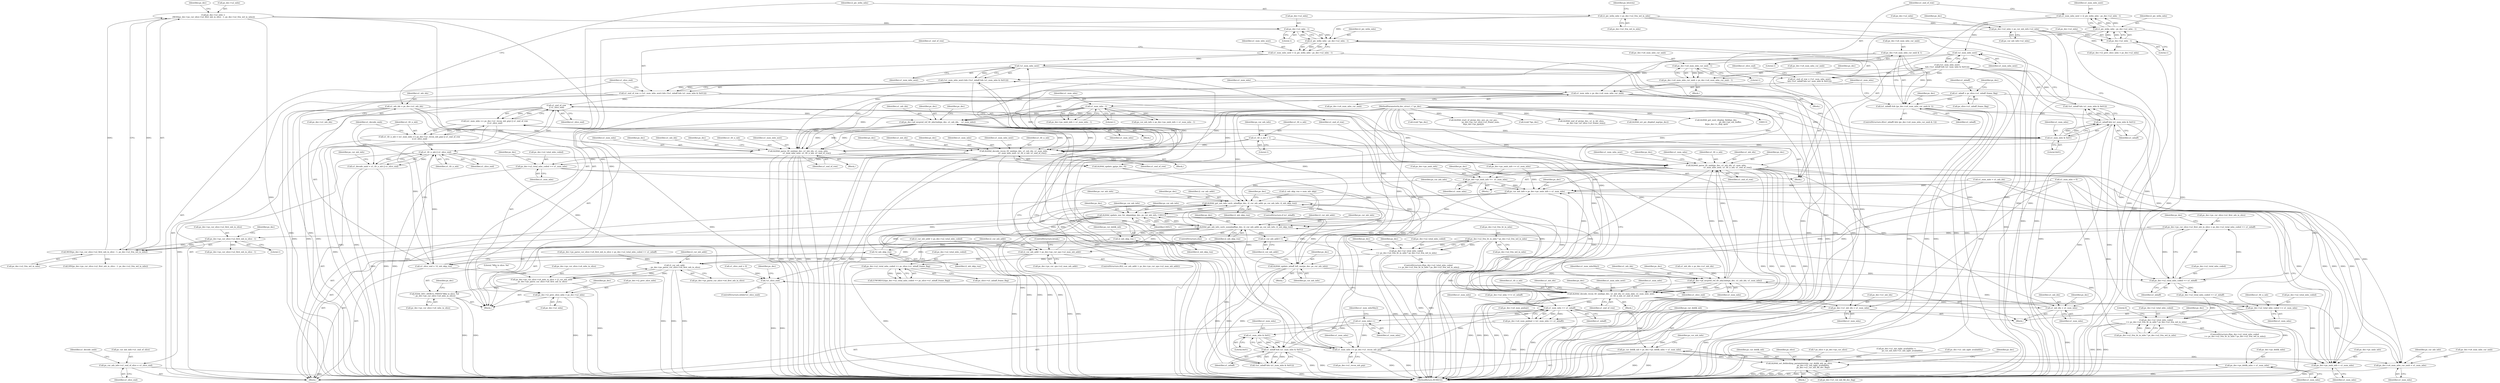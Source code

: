 digraph "0_Android_9a00f562a612d56e7b2b989d168647db900ba6cf@pointer" {
"1001269" [label="(Call,ps_dec->u2_mbx - 1)"];
"1001010" [label="(Call,ps_dec->u2_mbx =\n (MOD(ps_dec->ps_cur_slice->u2_first_mb_in_slice - 1, ps_dec->u2_frm_wd_in_mbs)))"];
"1001014" [label="(Call,MOD(ps_dec->ps_cur_slice->u2_first_mb_in_slice - 1, ps_dec->u2_frm_wd_in_mbs))"];
"1001015" [label="(Call,ps_dec->ps_cur_slice->u2_first_mb_in_slice - 1)"];
"1000893" [label="(Call,ps_dec->ps_cur_slice->u2_first_mb_in_slice = ps_dec->u2_total_mbs_coded >> u1_mbaff)"];
"1000899" [label="(Call,ps_dec->u2_total_mbs_coded >> u1_mbaff)"];
"1000795" [label="(Call,ps_dec->u2_total_mbs_coded >> ps_slice->u1_mbaff_frame_flag)"];
"1000767" [label="(Call,ps_dec->u2_total_mbs_coded\n >= ps_dec->u2_frm_ht_in_mbs * ps_dec->u2_frm_wd_in_mbs)"];
"1000751" [label="(Call,ps_dec->u2_total_mbs_coded += u1_num_mbs)"];
"1000744" [label="(Call,ih264d_decode_recon_tfr_nmb(ps_dec, u1_mb_idx, u1_num_mbs,\n                            u1_num_mbs_next, u1_tfr_n_mb, u1_end_of_row))"];
"1000683" [label="(Call,ps_dec->pf_mvpred_ref_tfr_nby2mb(ps_dec, u1_mb_idx,    u1_num_mbs))"];
"1000132" [label="(MethodParameterIn,dec_struct_t * ps_dec)"];
"1000143" [label="(Call,u1_mb_idx = ps_dec->u1_mb_idx)"];
"1000588" [label="(Call,u1_num_mbs = ps_dec->u4_num_mbs_cur_nmb)"];
"1000569" [label="(Call,ps_dec->u4_num_mbs_cur_nmb & 1)"];
"1000575" [label="(Call,ps_dec->u4_num_mbs_cur_nmb = ps_dec->u4_num_mbs_cur_nmb - 1)"];
"1000579" [label="(Call,ps_dec->u4_num_mbs_cur_nmb - 1)"];
"1000602" [label="(Call,u1_num_mbs - 1)"];
"1000711" [label="(Call,u1_num_mbs & 0x01)"];
"1000706" [label="(Call,!u1_num_mbs_next)"];
"1000694" [label="(Call,u1_num_mbs_next = i2_pic_wdin_mbs - ps_dec->u2_mbx - 1)"];
"1000696" [label="(Call,i2_pic_wdin_mbs - ps_dec->u2_mbx - 1)"];
"1000152" [label="(Call,i2_pic_wdin_mbs = ps_dec->u2_frm_wd_in_mbs)"];
"1000698" [label="(Call,ps_dec->u2_mbx - 1)"];
"1000637" [label="(Call,ps_dec->u2_mbx = ps_cur_mb_info->u2_mbx)"];
"1000717" [label="(Call,u1_tfr_n_mb = 1)"];
"1000703" [label="(Call,u1_end_of_row = (!u1_num_mbs_next)\n && (!(u1_mbaff && (u1_num_mbs & 0x01))))"];
"1000705" [label="(Call,(!u1_num_mbs_next)\n && (!(u1_mbaff && (u1_num_mbs & 0x01))))"];
"1000708" [label="(Call,!(u1_mbaff && (u1_num_mbs & 0x01)))"];
"1000709" [label="(Call,u1_mbaff && (u1_num_mbs & 0x01))"];
"1000567" [label="(Call,(u1_mbaff) && (ps_dec->u4_num_mbs_cur_nmb & 1))"];
"1000191" [label="(Call,u1_mbaff = ps_slice->u1_mbaff_frame_flag)"];
"1000730" [label="(Call,ih264d_parse_tfr_nmb(ps_dec, u1_mb_idx, u1_num_mbs,\n                            u1_num_mbs_next, u1_tfr_n_mb, u1_end_of_row))"];
"1000771" [label="(Call,ps_dec->u2_frm_ht_in_mbs * ps_dec->u2_frm_wd_in_mbs)"];
"1001267" [label="(Call,i2_pic_wdin_mbs - ps_dec->u2_mbx - 1)"];
"1001265" [label="(Call,u1_num_mbs_next = i2_pic_wdin_mbs - ps_dec->u2_mbx - 1)"];
"1001277" [label="(Call,!u1_num_mbs_next)"];
"1001276" [label="(Call,(!u1_num_mbs_next) && (!(u1_mbaff && (u1_num_mbs & 0x01))))"];
"1001274" [label="(Call,u1_end_of_row = (!u1_num_mbs_next) && (!(u1_mbaff && (u1_num_mbs & 0x01))))"];
"1001297" [label="(Call,u1_end_of_row\n || u1_slice_end)"];
"1001291" [label="(Call,(u1_num_mbs == ps_dec->u1_recon_mb_grp) || u1_end_of_row\n || u1_slice_end)"];
"1001289" [label="(Call,u1_tfr_n_mb = (u1_num_mbs == ps_dec->u1_recon_mb_grp) || u1_end_of_row\n || u1_slice_end)"];
"1001302" [label="(Call,u1_tfr_n_mb || u1_slice_end)"];
"1001094" [label="(Call,!u1_slice_end)"];
"1001300" [label="(Call,u1_decode_nmb = u1_tfr_n_mb || u1_slice_end)"];
"1001305" [label="(Call,ps_cur_mb_info->u1_end_of_slice = u1_slice_end)"];
"1001337" [label="(Call,ih264d_parse_tfr_nmb(ps_dec, u1_mb_idx, u1_num_mbs,\n                                     u1_num_mbs_next, u1_tfr_n_mb, u1_end_of_row))"];
"1001107" [label="(Call,ps_cur_mb_info = ps_dec->ps_nmb_info + u1_num_mbs)"];
"1001155" [label="(Call,ih264d_get_mb_info_cavlc_mbaff(ps_dec, i2_cur_mb_addr, ps_cur_mb_info, i2_mb_skip_run))"];
"1001226" [label="(Call,ih264d_update_nnz_for_skipmb(ps_dec, ps_cur_mb_info, CAVLC))"];
"1001161" [label="(Call,ih264d_get_mb_info_cavlc_nonmbaff(ps_dec, i2_cur_mb_addr, ps_cur_mb_info, i2_mb_skip_run))"];
"1001242" [label="(Call,i2_mb_skip_run--)"];
"1001287" [label="(Call,!i2_mb_skip_run)"];
"1001285" [label="(Call,u1_slice_end = !i2_mb_skip_run)"];
"1001257" [label="(Call,i2_cur_mb_addr++)"];
"1001099" [label="(Call,i2_cur_mb_addr > ps_dec->ps_cur_sps->u2_max_mb_addr)"];
"1001387" [label="(Call,i2_cur_mb_addr\n - ps_dec->ps_parse_cur_slice->u4_first_mb_in_slice)"];
"1001381" [label="(Call,ps_dec->ps_cur_slice->u4_mbs_in_slice = i2_cur_mb_addr\n - ps_dec->ps_parse_cur_slice->u4_first_mb_in_slice)"];
"1001394" [label="(Call,H264_DEC_DEBUG_PRINT(\"Mbs in slice: %d\n\", ps_dec->ps_cur_slice->u4_mbs_in_slice))"];
"1001254" [label="(Call,ih264d_update_mbaff_left_nnz(ps_dec, ps_cur_mb_info))"];
"1001313" [label="(Call,ps_dec->pf_mvpred_ref_tfr_nby2mb(ps_dec, u1_mb_idx, u1_num_mbs))"];
"1001351" [label="(Call,ih264d_decode_recon_tfr_nmb(ps_dec, u1_mb_idx, u1_num_mbs, u1_num_mbs_next,\n                                            u1_tfr_n_mb, u1_end_of_row))"];
"1001109" [label="(Call,ps_dec->ps_nmb_info + u1_num_mbs)"];
"1001114" [label="(Call,ps_dec->u4_num_mbs_cur_nmb = u1_num_mbs)"];
"1001128" [label="(Call,u1_num_mbs >> u1_mbaff)"];
"1001124" [label="(Call,ps_dec->u4_num_pmbair = (u1_num_mbs >> u1_mbaff))"];
"1001131" [label="(Call,ps_cur_deblk_mb = ps_dec->ps_deblk_mbn + u1_num_mbs)"];
"1001173" [label="(Call,ih264d_set_deblocking_parameters(ps_cur_deblk_mb, ps_slice,\n                                             ps_dec->u1_mb_ngbr_availablity,\n                                             ps_dec->u1_cur_mb_fld_dec_flag))"];
"1001133" [label="(Call,ps_dec->ps_deblk_mbn + u1_num_mbs)"];
"1001259" [label="(Call,u1_num_mbs++)"];
"1001282" [label="(Call,u1_num_mbs & 0x01)"];
"1001280" [label="(Call,u1_mbaff && (u1_num_mbs & 0x01))"];
"1001279" [label="(Call,!(u1_mbaff && (u1_num_mbs & 0x01)))"];
"1001292" [label="(Call,u1_num_mbs == ps_dec->u1_recon_mb_grp)"];
"1001358" [label="(Call,ps_dec->u2_total_mbs_coded += u1_num_mbs)"];
"1001431" [label="(Call,ps_dec->u2_total_mbs_coded\n >= ps_dec->u2_frm_ht_in_mbs * ps_dec->u2_frm_wd_in_mbs)"];
"1001368" [label="(Call,u1_mb_idx = u1_num_mbs)"];
"1001371" [label="(Call,ps_dec->u1_mb_idx = u1_num_mbs)"];
"1001344" [label="(Call,ps_dec->ps_nmb_info +=  u1_num_mbs)"];
"1001416" [label="(Call,ps_dec->i2_prev_slice_mbx = ps_dec->u2_mbx)"];
"1001291" [label="(Call,(u1_num_mbs == ps_dec->u1_recon_mb_grp) || u1_end_of_row\n || u1_slice_end)"];
"1001394" [label="(Call,H264_DEC_DEBUG_PRINT(\"Mbs in slice: %d\n\", ps_dec->ps_cur_slice->u4_mbs_in_slice))"];
"1001027" [label="(Identifier,ps_dec)"];
"1000696" [label="(Call,i2_pic_wdin_mbs - ps_dec->u2_mbx - 1)"];
"1001073" [label="(Call,u1_slice_end = 0)"];
"1001297" [label="(Call,u1_end_of_row\n || u1_slice_end)"];
"1000753" [label="(Identifier,ps_dec)"];
"1001404" [label="(Identifier,ps_dec)"];
"1001294" [label="(Call,ps_dec->u1_recon_mb_grp)"];
"1000569" [label="(Call,ps_dec->u4_num_mbs_cur_nmb & 1)"];
"1001351" [label="(Call,ih264d_decode_recon_tfr_nmb(ps_dec, u1_mb_idx, u1_num_mbs, u1_num_mbs_next,\n                                            u1_tfr_n_mb, u1_end_of_row))"];
"1000191" [label="(Call,u1_mbaff = ps_slice->u1_mbaff_frame_flag)"];
"1001011" [label="(Call,ps_dec->u2_mbx)"];
"1000689" [label="(Identifier,ps_dec)"];
"1001417" [label="(Call,ps_dec->i2_prev_slice_mbx)"];
"1000682" [label="(Block,)"];
"1001258" [label="(Identifier,i2_cur_mb_addr)"];
"1001309" [label="(Identifier,u1_slice_end)"];
"1001301" [label="(Identifier,u1_decode_nmb)"];
"1001382" [label="(Call,ps_dec->ps_cur_slice->u4_mbs_in_slice)"];
"1000604" [label="(Literal,1)"];
"1000703" [label="(Call,u1_end_of_row = (!u1_num_mbs_next)\n && (!(u1_mbaff && (u1_num_mbs & 0x01))))"];
"1001255" [label="(Identifier,ps_dec)"];
"1001129" [label="(Identifier,u1_num_mbs)"];
"1001378" [label="(Identifier,ps_dec)"];
"1001362" [label="(Identifier,u1_num_mbs)"];
"1001280" [label="(Call,u1_mbaff && (u1_num_mbs & 0x01))"];
"1001275" [label="(Identifier,u1_end_of_row)"];
"1001107" [label="(Call,ps_cur_mb_info = ps_dec->ps_nmb_info + u1_num_mbs)"];
"1000717" [label="(Call,u1_tfr_n_mb = 1)"];
"1001010" [label="(Call,ps_dec->u2_mbx =\n (MOD(ps_dec->ps_cur_slice->u2_first_mb_in_slice - 1, ps_dec->u2_frm_wd_in_mbs)))"];
"1000775" [label="(Call,ps_dec->u2_frm_wd_in_mbs)"];
"1001156" [label="(Identifier,ps_dec)"];
"1001395" [label="(Literal,\"Mbs in slice: %d\n\")"];
"1000202" [label="(Identifier,ps_dec)"];
"1001292" [label="(Call,u1_num_mbs == ps_dec->u1_recon_mb_grp)"];
"1001368" [label="(Call,u1_mb_idx = u1_num_mbs)"];
"1000719" [label="(Literal,1)"];
"1001115" [label="(Call,ps_dec->u4_num_mbs_cur_nmb)"];
"1000486" [label="(Call,(void *)ps_dec)"];
"1001381" [label="(Call,ps_dec->ps_cur_slice->u4_mbs_in_slice = i2_cur_mb_addr\n - ps_dec->ps_parse_cur_slice->u4_first_mb_in_slice)"];
"1001109" [label="(Call,ps_dec->ps_nmb_info + u1_num_mbs)"];
"1001277" [label="(Call,!u1_num_mbs_next)"];
"1001106" [label="(ControlStructure,break;)"];
"1001172" [label="(Block,)"];
"1000596" [label="(Call,ps_cur_mb_info = ps_dec->ps_nmb_info + u1_num_mbs - 1)"];
"1000145" [label="(Call,ps_dec->u1_mb_idx)"];
"1001360" [label="(Identifier,ps_dec)"];
"1000903" [label="(Identifier,u1_mbaff)"];
"1000566" [label="(ControlStructure,if((u1_mbaff) && (ps_dec->u4_num_mbs_cur_nmb & 1)))"];
"1001285" [label="(Call,u1_slice_end = !i2_mb_skip_run)"];
"1001262" [label="(Identifier,u1_num_mbsNby2)"];
"1001184" [label="(Identifier,ps_dec)"];
"1000588" [label="(Call,u1_num_mbs = ps_dec->u4_num_mbs_cur_nmb)"];
"1001110" [label="(Call,ps_dec->ps_nmb_info)"];
"1001137" [label="(Identifier,u1_num_mbs)"];
"1001155" [label="(Call,ih264d_get_mb_info_cavlc_mbaff(ps_dec, i2_cur_mb_addr, ps_cur_mb_info, i2_mb_skip_run))"];
"1000192" [label="(Identifier,u1_mbaff)"];
"1000907" [label="(Identifier,ps_dec)"];
"1001281" [label="(Identifier,u1_mbaff)"];
"1001165" [label="(Identifier,i2_mb_skip_run)"];
"1000893" [label="(Call,ps_dec->ps_cur_slice->u2_first_mb_in_slice = ps_dec->u2_total_mbs_coded >> u1_mbaff)"];
"1001057" [label="(Call,ih264d_update_qp(ps_dec, 0))"];
"1000686" [label="(Identifier,u1_num_mbs)"];
"1000712" [label="(Identifier,u1_num_mbs)"];
"1001157" [label="(Identifier,i2_cur_mb_addr)"];
"1000144" [label="(Identifier,u1_mb_idx)"];
"1001269" [label="(Call,ps_dec->u2_mbx - 1)"];
"1001342" [label="(Identifier,u1_tfr_n_mb)"];
"1000744" [label="(Call,ih264d_decode_recon_tfr_nmb(ps_dec, u1_mb_idx, u1_num_mbs,\n                            u1_num_mbs_next, u1_tfr_n_mb, u1_end_of_row))"];
"1000704" [label="(Identifier,u1_end_of_row)"];
"1001372" [label="(Call,ps_dec->u1_mb_idx)"];
"1001022" [label="(Call,ps_dec->u2_frm_wd_in_mbs)"];
"1000577" [label="(Identifier,ps_dec)"];
"1000143" [label="(Call,u1_mb_idx = ps_dec->u1_mb_idx)"];
"1000161" [label="(Identifier,ps_bitstrm)"];
"1001420" [label="(Call,ps_dec->u2_mbx)"];
"1001098" [label="(ControlStructure,if(i2_cur_mb_addr > ps_dec->ps_cur_sps->u2_max_mb_addr))"];
"1001014" [label="(Call,MOD(ps_dec->ps_cur_slice->u2_first_mb_in_slice - 1, ps_dec->u2_frm_wd_in_mbs))"];
"1000598" [label="(Call,ps_dec->ps_nmb_info + u1_num_mbs - 1)"];
"1001131" [label="(Call,ps_cur_deblk_mb = ps_dec->ps_deblk_mbn + u1_num_mbs)"];
"1000646" [label="(Identifier,ps_dec)"];
"1001257" [label="(Call,i2_cur_mb_addr++)"];
"1001021" [label="(Literal,1)"];
"1001299" [label="(Identifier,u1_slice_end)"];
"1001290" [label="(Identifier,u1_tfr_n_mb)"];
"1001284" [label="(Literal,0x01)"];
"1000735" [label="(Identifier,u1_tfr_n_mb)"];
"1001303" [label="(Identifier,u1_tfr_n_mb)"];
"1001365" [label="(Call,u1_num_mbs = 0)"];
"1000713" [label="(Literal,0x01)"];
"1001450" [label="(MethodReturn,WORD32)"];
"1001070" [label="(Call,u1_num_mbs = u1_mb_idx)"];
"1001315" [label="(Identifier,u1_mb_idx)"];
"1001174" [label="(Identifier,ps_cur_deblk_mb)"];
"1000392" [label="(Call,ih264d_start_of_pic(ps_dec, poc, ps_cur_poc,\n                        ps_dec->ps_cur_slice->u2_frame_num,\n &ps_dec->ps_pps[j]))"];
"1001266" [label="(Identifier,u1_num_mbs_next)"];
"1001095" [label="(Identifier,u1_slice_end)"];
"1000568" [label="(Identifier,u1_mbaff)"];
"1001099" [label="(Call,i2_cur_mb_addr > ps_dec->ps_cur_sps->u2_max_mb_addr)"];
"1001373" [label="(Identifier,ps_dec)"];
"1001316" [label="(Identifier,u1_num_mbs)"];
"1000746" [label="(Identifier,u1_mb_idx)"];
"1001229" [label="(Identifier,CAVLC)"];
"1001162" [label="(Identifier,ps_dec)"];
"1000706" [label="(Call,!u1_num_mbs_next)"];
"1000580" [label="(Call,ps_dec->u4_num_mbs_cur_nmb)"];
"1000939" [label="(Call,ps_dec->u2_total_mbs_coded >> u1_mbaff)"];
"1001344" [label="(Call,ps_dec->ps_nmb_info +=  u1_num_mbs)"];
"1001040" [label="(Call,ps_dec->u2_mby <<= u1_mbaff)"];
"1000722" [label="(Identifier,ps_cur_mb_info)"];
"1000766" [label="(ControlStructure,if(ps_dec->u2_total_mbs_coded\n >= ps_dec->u2_frm_ht_in_mbs * ps_dec->u2_frm_wd_in_mbs))"];
"1000894" [label="(Call,ps_dec->ps_cur_slice->u2_first_mb_in_slice)"];
"1000771" [label="(Call,ps_dec->u2_frm_ht_in_mbs * ps_dec->u2_frm_wd_in_mbs)"];
"1001016" [label="(Call,ps_dec->ps_cur_slice->u2_first_mb_in_slice)"];
"1001175" [label="(Identifier,ps_slice)"];
"1000154" [label="(Call,ps_dec->u2_frm_wd_in_mbs)"];
"1001023" [label="(Identifier,ps_dec)"];
"1000758" [label="(Identifier,ps_dec)"];
"1001113" [label="(Identifier,u1_num_mbs)"];
"1001416" [label="(Call,ps_dec->i2_prev_slice_mbx = ps_dec->u2_mbx)"];
"1000152" [label="(Call,i2_pic_wdin_mbs = ps_dec->u2_frm_wd_in_mbs)"];
"1000767" [label="(Call,ps_dec->u2_total_mbs_coded\n >= ps_dec->u2_frm_ht_in_mbs * ps_dec->u2_frm_wd_in_mbs)"];
"1000567" [label="(Call,(u1_mbaff) && (ps_dec->u4_num_mbs_cur_nmb & 1))"];
"1001226" [label="(Call,ih264d_update_nnz_for_skipmb(ps_dec, ps_cur_mb_info, CAVLC))"];
"1001125" [label="(Call,ps_dec->u4_num_pmbair)"];
"1000653" [label="(Block,)"];
"1000153" [label="(Identifier,i2_pic_wdin_mbs)"];
"1000695" [label="(Identifier,u1_num_mbs_next)"];
"1001134" [label="(Call,ps_dec->ps_deblk_mbn)"];
"1001348" [label="(Identifier,u1_num_mbs)"];
"1000707" [label="(Identifier,u1_num_mbs_next)"];
"1000745" [label="(Identifier,ps_dec)"];
"1000575" [label="(Call,ps_dec->u4_num_mbs_cur_nmb = ps_dec->u4_num_mbs_cur_nmb - 1)"];
"1000752" [label="(Call,ps_dec->u2_total_mbs_coded)"];
"1000718" [label="(Identifier,u1_tfr_n_mb)"];
"1001435" [label="(Call,ps_dec->u2_frm_ht_in_mbs * ps_dec->u2_frm_wd_in_mbs)"];
"1000685" [label="(Identifier,u1_mb_idx)"];
"1001343" [label="(Identifier,u1_end_of_row)"];
"1000530" [label="(Call,(void *)ps_dec)"];
"1001161" [label="(Call,ih264d_get_mb_info_cavlc_nonmbaff(ps_dec, i2_cur_mb_addr, ps_cur_mb_info, i2_mb_skip_run))"];
"1000747" [label="(Identifier,u1_num_mbs)"];
"1000683" [label="(Call,ps_dec->pf_mvpred_ref_tfr_nby2mb(ps_dec, u1_mb_idx,    u1_num_mbs))"];
"1001114" [label="(Call,ps_dec->u4_num_mbs_cur_nmb = u1_num_mbs)"];
"1001153" [label="(ControlStructure,if (u1_mbaff))"];
"1001228" [label="(Identifier,ps_cur_mb_info)"];
"1001356" [label="(Identifier,u1_tfr_n_mb)"];
"1001339" [label="(Identifier,u1_mb_idx)"];
"1001364" [label="(Identifier,u1_tfr_n_mb)"];
"1001298" [label="(Identifier,u1_end_of_row)"];
"1001336" [label="(Block,)"];
"1000641" [label="(Call,ps_cur_mb_info->u2_mbx)"];
"1001243" [label="(Identifier,i2_mb_skip_run)"];
"1001313" [label="(Call,ps_dec->pf_mvpred_ref_tfr_nby2mb(ps_dec, u1_mb_idx, u1_num_mbs))"];
"1000734" [label="(Identifier,u1_num_mbs_next)"];
"1001311" [label="(Identifier,u1_decode_nmb)"];
"1001130" [label="(Identifier,u1_mbaff)"];
"1001345" [label="(Call,ps_dec->ps_nmb_info)"];
"1000249" [label="(Call,ih264d_end_of_pic(ps_dec, u1_is_idr_slice,\n                ps_dec->ps_cur_slice->u2_frame_num))"];
"1000755" [label="(Identifier,u1_num_mbs)"];
"1001305" [label="(Call,ps_cur_mb_info->u1_end_of_slice = u1_slice_end)"];
"1001015" [label="(Call,ps_dec->ps_cur_slice->u2_first_mb_in_slice - 1)"];
"1000576" [label="(Call,ps_dec->u4_num_mbs_cur_nmb)"];
"1000602" [label="(Call,u1_num_mbs - 1)"];
"1001265" [label="(Call,u1_num_mbs_next = i2_pic_wdin_mbs - ps_dec->u2_mbx - 1)"];
"1000733" [label="(Identifier,u1_num_mbs)"];
"1001227" [label="(Identifier,ps_dec)"];
"1000748" [label="(Identifier,u1_num_mbs_next)"];
"1000768" [label="(Call,ps_dec->u2_total_mbs_coded)"];
"1001259" [label="(Call,u1_num_mbs++)"];
"1001163" [label="(Identifier,i2_cur_mb_addr)"];
"1001094" [label="(Call,!u1_slice_end)"];
"1001353" [label="(Identifier,u1_mb_idx)"];
"1001256" [label="(Identifier,ps_cur_mb_info)"];
"1001254" [label="(Call,ih264d_update_mbaff_left_nnz(ps_dec, ps_cur_mb_info))"];
"1001389" [label="(Call,ps_dec->ps_parse_cur_slice->u4_first_mb_in_slice)"];
"1000207" [label="(Call,ih264d_err_pic_dispbuf_mgr(ps_dec))"];
"1001279" [label="(Call,!(u1_mbaff && (u1_num_mbs & 0x01)))"];
"1001108" [label="(Identifier,ps_cur_mb_info)"];
"1001158" [label="(Identifier,ps_cur_mb_info)"];
"1001164" [label="(Identifier,ps_cur_mb_info)"];
"1001314" [label="(Identifier,ps_dec)"];
"1000579" [label="(Call,ps_dec->u4_num_mbs_cur_nmb - 1)"];
"1001060" [label="(Call,u1_mb_idx = ps_dec->u1_mb_idx)"];
"1000750" [label="(Identifier,u1_end_of_row)"];
"1001387" [label="(Call,i2_cur_mb_addr\n - ps_dec->ps_parse_cur_slice->u4_first_mb_in_slice)"];
"1001282" [label="(Call,u1_num_mbs & 0x01)"];
"1000431" [label="(Call,ih264d_get_next_display_field(ps_dec,\n                                              ps_dec->ps_out_buffer,\n &(ps_dec->s_disp_op)))"];
"1001304" [label="(Identifier,u1_slice_end)"];
"1000737" [label="(Call,ps_dec->ps_nmb_info += u1_num_mbs)"];
"1001029" [label="(Call,DIV(ps_dec->ps_cur_slice->u2_first_mb_in_slice - 1, ps_dec->u2_frm_wd_in_mbs))"];
"1000710" [label="(Identifier,u1_mbaff)"];
"1000702" [label="(Literal,1)"];
"1000166" [label="(Call,* ps_slice = ps_dec->ps_cur_slice)"];
"1001338" [label="(Identifier,ps_dec)"];
"1001370" [label="(Identifier,u1_num_mbs)"];
"1001445" [label="(Identifier,ps_dec)"];
"1000709" [label="(Call,u1_mbaff && (u1_num_mbs & 0x01))"];
"1001169" [label="(Identifier,ps_dec)"];
"1001357" [label="(Identifier,u1_end_of_row)"];
"1000644" [label="(Call,ps_dec->u1_mb_ngbr_availablity =\n                    ps_cur_mb_info->u1_mb_ngbr_availablity)"];
"1000586" [label="(Identifier,ps_dec)"];
"1000749" [label="(Identifier,u1_tfr_n_mb)"];
"1001358" [label="(Call,ps_dec->u2_total_mbs_coded += u1_num_mbs)"];
"1000193" [label="(Call,ps_slice->u1_mbaff_frame_flag)"];
"1001101" [label="(Call,ps_dec->ps_cur_sps->u2_max_mb_addr)"];
"1000697" [label="(Identifier,i2_pic_wdin_mbs)"];
"1001159" [label="(Identifier,i2_mb_skip_run)"];
"1001253" [label="(Block,)"];
"1001286" [label="(Identifier,u1_slice_end)"];
"1001337" [label="(Call,ih264d_parse_tfr_nmb(ps_dec, u1_mb_idx, u1_num_mbs,\n                                     u1_num_mbs_next, u1_tfr_n_mb, u1_end_of_row))"];
"1001278" [label="(Identifier,u1_num_mbs_next)"];
"1001096" [label="(Block,)"];
"1000793" [label="(Call,(UWORD32)(ps_dec->u2_total_mbs_coded >> ps_slice->u1_mbaff_frame_flag))"];
"1000570" [label="(Call,ps_dec->u4_num_mbs_cur_nmb)"];
"1001341" [label="(Identifier,u1_num_mbs_next)"];
"1000795" [label="(Call,ps_dec->u2_total_mbs_coded >> ps_slice->u1_mbaff_frame_flag)"];
"1001288" [label="(Identifier,i2_mb_skip_run)"];
"1000132" [label="(MethodParameterIn,dec_struct_t * ps_dec)"];
"1001352" [label="(Identifier,ps_dec)"];
"1001267" [label="(Call,i2_pic_wdin_mbs - ps_dec->u2_mbx - 1)"];
"1000698" [label="(Call,ps_dec->u2_mbx - 1)"];
"1001273" [label="(Literal,1)"];
"1001260" [label="(Identifier,u1_num_mbs)"];
"1001274" [label="(Call,u1_end_of_row = (!u1_num_mbs_next) && (!(u1_mbaff && (u1_num_mbs & 0x01))))"];
"1001307" [label="(Identifier,ps_cur_mb_info)"];
"1001350" [label="(Block,)"];
"1001289" [label="(Call,u1_tfr_n_mb = (u1_num_mbs == ps_dec->u1_recon_mb_grp) || u1_end_of_row\n || u1_slice_end)"];
"1000711" [label="(Call,u1_num_mbs & 0x01)"];
"1001242" [label="(Call,i2_mb_skip_run--)"];
"1001246" [label="(Identifier,ps_cur_deblk_mb)"];
"1001118" [label="(Identifier,u1_num_mbs)"];
"1000573" [label="(Literal,1)"];
"1001132" [label="(Identifier,ps_cur_deblk_mb)"];
"1001090" [label="(Call,i2_mb_skip_run = num_mb_skip)"];
"1001293" [label="(Identifier,u1_num_mbs)"];
"1001449" [label="(Literal,0)"];
"1001369" [label="(Identifier,u1_mb_idx)"];
"1001133" [label="(Call,ps_dec->ps_deblk_mbn + u1_num_mbs)"];
"1001300" [label="(Call,u1_decode_nmb = u1_tfr_n_mb || u1_slice_end)"];
"1000574" [label="(Block,)"];
"1000790" [label="(Identifier,ps_dec)"];
"1000803" [label="(Call,ps_dec->i2_prev_slice_mbx = ps_dec->u2_mbx)"];
"1000138" [label="(Block,)"];
"1001388" [label="(Identifier,i2_cur_mb_addr)"];
"1000743" [label="(Block,)"];
"1000594" [label="(Identifier,u1_num_mbs)"];
"1000589" [label="(Identifier,u1_num_mbs)"];
"1000732" [label="(Identifier,u1_mb_idx)"];
"1001276" [label="(Call,(!u1_num_mbs_next) && (!(u1_mbaff && (u1_num_mbs & 0x01))))"];
"1000900" [label="(Call,ps_dec->u2_total_mbs_coded)"];
"1000796" [label="(Call,ps_dec->u2_total_mbs_coded)"];
"1000694" [label="(Call,u1_num_mbs_next = i2_pic_wdin_mbs - ps_dec->u2_mbx - 1)"];
"1001116" [label="(Identifier,ps_dec)"];
"1001431" [label="(Call,ps_dec->u2_total_mbs_coded\n >= ps_dec->u2_frm_ht_in_mbs * ps_dec->u2_frm_wd_in_mbs)"];
"1001396" [label="(Call,ps_dec->ps_cur_slice->u4_mbs_in_slice)"];
"1001346" [label="(Identifier,ps_dec)"];
"1001128" [label="(Call,u1_num_mbs >> u1_mbaff)"];
"1000583" [label="(Literal,1)"];
"1000603" [label="(Identifier,u1_num_mbs)"];
"1000637" [label="(Call,ps_dec->u2_mbx = ps_cur_mb_info->u2_mbx)"];
"1001085" [label="(Call,i2_cur_mb_addr = ps_dec->u2_total_mbs_coded)"];
"1001160" [label="(ControlStructure,else)"];
"1000590" [label="(Call,ps_dec->u4_num_mbs_cur_nmb)"];
"1000772" [label="(Call,ps_dec->u2_frm_ht_in_mbs)"];
"1001425" [label="(Identifier,ps_dec)"];
"1000739" [label="(Identifier,ps_dec)"];
"1001312" [label="(Block,)"];
"1001355" [label="(Identifier,u1_num_mbs_next)"];
"1001306" [label="(Call,ps_cur_mb_info->u1_end_of_slice)"];
"1001093" [label="(ControlStructure,while(!u1_slice_end))"];
"1000736" [label="(Identifier,u1_end_of_row)"];
"1000799" [label="(Call,ps_slice->u1_mbaff_frame_flag)"];
"1001287" [label="(Call,!i2_mb_skip_run)"];
"1001302" [label="(Call,u1_tfr_n_mb || u1_slice_end)"];
"1001371" [label="(Call,ps_dec->u1_mb_idx = u1_num_mbs)"];
"1001354" [label="(Identifier,u1_num_mbs)"];
"1001121" [label="(Identifier,ps_cur_mb_info)"];
"1001430" [label="(ControlStructure,if(ps_dec->u2_total_mbs_coded\n >= ps_dec->u2_frm_ht_in_mbs * ps_dec->u2_frm_wd_in_mbs))"];
"1001375" [label="(Identifier,u1_num_mbs)"];
"1001359" [label="(Call,ps_dec->u2_total_mbs_coded)"];
"1001233" [label="(Identifier,ps_cur_mb_info)"];
"1001432" [label="(Call,ps_dec->u2_total_mbs_coded)"];
"1000705" [label="(Call,(!u1_num_mbs_next)\n && (!(u1_mbaff && (u1_num_mbs & 0x01))))"];
"1001268" [label="(Identifier,i2_pic_wdin_mbs)"];
"1001283" [label="(Identifier,u1_num_mbs)"];
"1000729" [label="(Block,)"];
"1000731" [label="(Identifier,ps_dec)"];
"1001179" [label="(Call,ps_dec->u1_cur_mb_fld_dec_flag)"];
"1000565" [label="(Block,)"];
"1001140" [label="(Identifier,ps_cur_mb_info)"];
"1001340" [label="(Identifier,u1_num_mbs)"];
"1000933" [label="(Call,ps_dec->ps_parse_cur_slice->u4_first_mb_in_slice = ps_dec->u2_total_mbs_coded >> u1_mbaff)"];
"1000899" [label="(Call,ps_dec->u2_total_mbs_coded >> u1_mbaff)"];
"1001318" [label="(Identifier,u1_num_mbsNby2)"];
"1000730" [label="(Call,ih264d_parse_tfr_nmb(ps_dec, u1_mb_idx, u1_num_mbs,\n                            u1_num_mbs_next, u1_tfr_n_mb, u1_end_of_row))"];
"1001030" [label="(Call,ps_dec->ps_cur_slice->u2_first_mb_in_slice - 1)"];
"1000781" [label="(Identifier,ps_dec)"];
"1001270" [label="(Call,ps_dec->u2_mbx)"];
"1000684" [label="(Identifier,ps_dec)"];
"1000699" [label="(Call,ps_dec->u2_mbx)"];
"1000715" [label="(Identifier,u1_slice_end)"];
"1000751" [label="(Call,ps_dec->u2_total_mbs_coded += u1_num_mbs)"];
"1001100" [label="(Identifier,i2_cur_mb_addr)"];
"1001173" [label="(Call,ih264d_set_deblocking_parameters(ps_cur_deblk_mb, ps_slice,\n                                             ps_dec->u1_mb_ngbr_availablity,\n                                             ps_dec->u1_cur_mb_fld_dec_flag))"];
"1001124" [label="(Call,ps_dec->u4_num_pmbair = (u1_num_mbs >> u1_mbaff))"];
"1001176" [label="(Call,ps_dec->u1_mb_ngbr_availablity)"];
"1000638" [label="(Call,ps_dec->u2_mbx)"];
"1000708" [label="(Call,!(u1_mbaff && (u1_num_mbs & 0x01)))"];
"1001269" -> "1001267"  [label="AST: "];
"1001269" -> "1001273"  [label="CFG: "];
"1001270" -> "1001269"  [label="AST: "];
"1001273" -> "1001269"  [label="AST: "];
"1001267" -> "1001269"  [label="CFG: "];
"1001269" -> "1001267"  [label="DDG: "];
"1001269" -> "1001267"  [label="DDG: "];
"1001010" -> "1001269"  [label="DDG: "];
"1001269" -> "1001416"  [label="DDG: "];
"1001010" -> "1000138"  [label="AST: "];
"1001010" -> "1001014"  [label="CFG: "];
"1001011" -> "1001010"  [label="AST: "];
"1001014" -> "1001010"  [label="AST: "];
"1001027" -> "1001010"  [label="CFG: "];
"1001010" -> "1001450"  [label="DDG: "];
"1001014" -> "1001010"  [label="DDG: "];
"1001014" -> "1001010"  [label="DDG: "];
"1001010" -> "1001416"  [label="DDG: "];
"1001014" -> "1001022"  [label="CFG: "];
"1001015" -> "1001014"  [label="AST: "];
"1001022" -> "1001014"  [label="AST: "];
"1001015" -> "1001014"  [label="DDG: "];
"1001015" -> "1001014"  [label="DDG: "];
"1000771" -> "1001014"  [label="DDG: "];
"1001014" -> "1001029"  [label="DDG: "];
"1001015" -> "1001021"  [label="CFG: "];
"1001016" -> "1001015"  [label="AST: "];
"1001021" -> "1001015"  [label="AST: "];
"1001023" -> "1001015"  [label="CFG: "];
"1000893" -> "1001015"  [label="DDG: "];
"1001015" -> "1001030"  [label="DDG: "];
"1000893" -> "1000138"  [label="AST: "];
"1000893" -> "1000899"  [label="CFG: "];
"1000894" -> "1000893"  [label="AST: "];
"1000899" -> "1000893"  [label="AST: "];
"1000907" -> "1000893"  [label="CFG: "];
"1000899" -> "1000893"  [label="DDG: "];
"1000899" -> "1000893"  [label="DDG: "];
"1000899" -> "1000903"  [label="CFG: "];
"1000900" -> "1000899"  [label="AST: "];
"1000903" -> "1000899"  [label="AST: "];
"1000795" -> "1000899"  [label="DDG: "];
"1000567" -> "1000899"  [label="DDG: "];
"1000709" -> "1000899"  [label="DDG: "];
"1000191" -> "1000899"  [label="DDG: "];
"1000899" -> "1000939"  [label="DDG: "];
"1000899" -> "1000939"  [label="DDG: "];
"1000795" -> "1000793"  [label="AST: "];
"1000795" -> "1000799"  [label="CFG: "];
"1000796" -> "1000795"  [label="AST: "];
"1000799" -> "1000795"  [label="AST: "];
"1000793" -> "1000795"  [label="CFG: "];
"1000795" -> "1001450"  [label="DDG: "];
"1000795" -> "1000793"  [label="DDG: "];
"1000795" -> "1000793"  [label="DDG: "];
"1000767" -> "1000795"  [label="DDG: "];
"1000767" -> "1000766"  [label="AST: "];
"1000767" -> "1000771"  [label="CFG: "];
"1000768" -> "1000767"  [label="AST: "];
"1000771" -> "1000767"  [label="AST: "];
"1000781" -> "1000767"  [label="CFG: "];
"1000790" -> "1000767"  [label="CFG: "];
"1000767" -> "1001450"  [label="DDG: "];
"1000767" -> "1001450"  [label="DDG: "];
"1000767" -> "1001450"  [label="DDG: "];
"1000751" -> "1000767"  [label="DDG: "];
"1000771" -> "1000767"  [label="DDG: "];
"1000771" -> "1000767"  [label="DDG: "];
"1000751" -> "1000653"  [label="AST: "];
"1000751" -> "1000755"  [label="CFG: "];
"1000752" -> "1000751"  [label="AST: "];
"1000755" -> "1000751"  [label="AST: "];
"1000758" -> "1000751"  [label="CFG: "];
"1000751" -> "1001450"  [label="DDG: "];
"1000744" -> "1000751"  [label="DDG: "];
"1000730" -> "1000751"  [label="DDG: "];
"1000744" -> "1000743"  [label="AST: "];
"1000744" -> "1000750"  [label="CFG: "];
"1000745" -> "1000744"  [label="AST: "];
"1000746" -> "1000744"  [label="AST: "];
"1000747" -> "1000744"  [label="AST: "];
"1000748" -> "1000744"  [label="AST: "];
"1000749" -> "1000744"  [label="AST: "];
"1000750" -> "1000744"  [label="AST: "];
"1000753" -> "1000744"  [label="CFG: "];
"1000744" -> "1001450"  [label="DDG: "];
"1000744" -> "1001450"  [label="DDG: "];
"1000744" -> "1001450"  [label="DDG: "];
"1000744" -> "1001450"  [label="DDG: "];
"1000744" -> "1001450"  [label="DDG: "];
"1000744" -> "1001450"  [label="DDG: "];
"1000683" -> "1000744"  [label="DDG: "];
"1000683" -> "1000744"  [label="DDG: "];
"1000683" -> "1000744"  [label="DDG: "];
"1000132" -> "1000744"  [label="DDG: "];
"1000143" -> "1000744"  [label="DDG: "];
"1000588" -> "1000744"  [label="DDG: "];
"1000711" -> "1000744"  [label="DDG: "];
"1000602" -> "1000744"  [label="DDG: "];
"1000706" -> "1000744"  [label="DDG: "];
"1000717" -> "1000744"  [label="DDG: "];
"1000703" -> "1000744"  [label="DDG: "];
"1000744" -> "1001057"  [label="DDG: "];
"1000683" -> "1000682"  [label="AST: "];
"1000683" -> "1000686"  [label="CFG: "];
"1000684" -> "1000683"  [label="AST: "];
"1000685" -> "1000683"  [label="AST: "];
"1000686" -> "1000683"  [label="AST: "];
"1000689" -> "1000683"  [label="CFG: "];
"1000683" -> "1001450"  [label="DDG: "];
"1000132" -> "1000683"  [label="DDG: "];
"1000143" -> "1000683"  [label="DDG: "];
"1000588" -> "1000683"  [label="DDG: "];
"1000602" -> "1000683"  [label="DDG: "];
"1000683" -> "1000711"  [label="DDG: "];
"1000683" -> "1000730"  [label="DDG: "];
"1000683" -> "1000730"  [label="DDG: "];
"1000683" -> "1000730"  [label="DDG: "];
"1000132" -> "1000131"  [label="AST: "];
"1000132" -> "1001450"  [label="DDG: "];
"1000132" -> "1000207"  [label="DDG: "];
"1000132" -> "1000249"  [label="DDG: "];
"1000132" -> "1000392"  [label="DDG: "];
"1000132" -> "1000431"  [label="DDG: "];
"1000132" -> "1000486"  [label="DDG: "];
"1000132" -> "1000530"  [label="DDG: "];
"1000132" -> "1000730"  [label="DDG: "];
"1000132" -> "1001057"  [label="DDG: "];
"1000132" -> "1001155"  [label="DDG: "];
"1000132" -> "1001161"  [label="DDG: "];
"1000132" -> "1001226"  [label="DDG: "];
"1000132" -> "1001254"  [label="DDG: "];
"1000132" -> "1001313"  [label="DDG: "];
"1000132" -> "1001337"  [label="DDG: "];
"1000132" -> "1001351"  [label="DDG: "];
"1000143" -> "1000138"  [label="AST: "];
"1000143" -> "1000145"  [label="CFG: "];
"1000144" -> "1000143"  [label="AST: "];
"1000145" -> "1000143"  [label="AST: "];
"1000153" -> "1000143"  [label="CFG: "];
"1000143" -> "1001450"  [label="DDG: "];
"1000143" -> "1001450"  [label="DDG: "];
"1000143" -> "1000730"  [label="DDG: "];
"1000588" -> "1000565"  [label="AST: "];
"1000588" -> "1000590"  [label="CFG: "];
"1000589" -> "1000588"  [label="AST: "];
"1000590" -> "1000588"  [label="AST: "];
"1000594" -> "1000588"  [label="CFG: "];
"1000588" -> "1001450"  [label="DDG: "];
"1000588" -> "1001450"  [label="DDG: "];
"1000569" -> "1000588"  [label="DDG: "];
"1000575" -> "1000588"  [label="DDG: "];
"1000588" -> "1000602"  [label="DDG: "];
"1000588" -> "1000711"  [label="DDG: "];
"1000588" -> "1000730"  [label="DDG: "];
"1000569" -> "1000567"  [label="AST: "];
"1000569" -> "1000573"  [label="CFG: "];
"1000570" -> "1000569"  [label="AST: "];
"1000573" -> "1000569"  [label="AST: "];
"1000567" -> "1000569"  [label="CFG: "];
"1000569" -> "1000567"  [label="DDG: "];
"1000569" -> "1000567"  [label="DDG: "];
"1000569" -> "1000579"  [label="DDG: "];
"1000575" -> "1000574"  [label="AST: "];
"1000575" -> "1000579"  [label="CFG: "];
"1000576" -> "1000575"  [label="AST: "];
"1000579" -> "1000575"  [label="AST: "];
"1000586" -> "1000575"  [label="CFG: "];
"1000575" -> "1001450"  [label="DDG: "];
"1000579" -> "1000575"  [label="DDG: "];
"1000579" -> "1000575"  [label="DDG: "];
"1000579" -> "1000583"  [label="CFG: "];
"1000580" -> "1000579"  [label="AST: "];
"1000583" -> "1000579"  [label="AST: "];
"1000602" -> "1000598"  [label="AST: "];
"1000602" -> "1000604"  [label="CFG: "];
"1000603" -> "1000602"  [label="AST: "];
"1000604" -> "1000602"  [label="AST: "];
"1000598" -> "1000602"  [label="CFG: "];
"1000602" -> "1001450"  [label="DDG: "];
"1000602" -> "1000596"  [label="DDG: "];
"1000602" -> "1000596"  [label="DDG: "];
"1000602" -> "1000598"  [label="DDG: "];
"1000602" -> "1000598"  [label="DDG: "];
"1000602" -> "1000711"  [label="DDG: "];
"1000602" -> "1000730"  [label="DDG: "];
"1000711" -> "1000709"  [label="AST: "];
"1000711" -> "1000713"  [label="CFG: "];
"1000712" -> "1000711"  [label="AST: "];
"1000713" -> "1000711"  [label="AST: "];
"1000709" -> "1000711"  [label="CFG: "];
"1000711" -> "1000709"  [label="DDG: "];
"1000711" -> "1000709"  [label="DDG: "];
"1000711" -> "1000730"  [label="DDG: "];
"1000706" -> "1000705"  [label="AST: "];
"1000706" -> "1000707"  [label="CFG: "];
"1000707" -> "1000706"  [label="AST: "];
"1000710" -> "1000706"  [label="CFG: "];
"1000705" -> "1000706"  [label="CFG: "];
"1000706" -> "1000705"  [label="DDG: "];
"1000694" -> "1000706"  [label="DDG: "];
"1000706" -> "1000730"  [label="DDG: "];
"1000694" -> "1000653"  [label="AST: "];
"1000694" -> "1000696"  [label="CFG: "];
"1000695" -> "1000694"  [label="AST: "];
"1000696" -> "1000694"  [label="AST: "];
"1000704" -> "1000694"  [label="CFG: "];
"1000694" -> "1001450"  [label="DDG: "];
"1000696" -> "1000694"  [label="DDG: "];
"1000696" -> "1000694"  [label="DDG: "];
"1000696" -> "1000698"  [label="CFG: "];
"1000697" -> "1000696"  [label="AST: "];
"1000698" -> "1000696"  [label="AST: "];
"1000696" -> "1001450"  [label="DDG: "];
"1000696" -> "1001450"  [label="DDG: "];
"1000152" -> "1000696"  [label="DDG: "];
"1000698" -> "1000696"  [label="DDG: "];
"1000698" -> "1000696"  [label="DDG: "];
"1000696" -> "1001267"  [label="DDG: "];
"1000152" -> "1000138"  [label="AST: "];
"1000152" -> "1000154"  [label="CFG: "];
"1000153" -> "1000152"  [label="AST: "];
"1000154" -> "1000152"  [label="AST: "];
"1000161" -> "1000152"  [label="CFG: "];
"1000152" -> "1001450"  [label="DDG: "];
"1000152" -> "1001450"  [label="DDG: "];
"1000152" -> "1001267"  [label="DDG: "];
"1000698" -> "1000702"  [label="CFG: "];
"1000699" -> "1000698"  [label="AST: "];
"1000702" -> "1000698"  [label="AST: "];
"1000698" -> "1001450"  [label="DDG: "];
"1000637" -> "1000698"  [label="DDG: "];
"1000698" -> "1000803"  [label="DDG: "];
"1000637" -> "1000565"  [label="AST: "];
"1000637" -> "1000641"  [label="CFG: "];
"1000638" -> "1000637"  [label="AST: "];
"1000641" -> "1000637"  [label="AST: "];
"1000646" -> "1000637"  [label="CFG: "];
"1000637" -> "1001450"  [label="DDG: "];
"1000637" -> "1001450"  [label="DDG: "];
"1000637" -> "1000803"  [label="DDG: "];
"1000717" -> "1000653"  [label="AST: "];
"1000717" -> "1000719"  [label="CFG: "];
"1000718" -> "1000717"  [label="AST: "];
"1000719" -> "1000717"  [label="AST: "];
"1000722" -> "1000717"  [label="CFG: "];
"1000717" -> "1000730"  [label="DDG: "];
"1000703" -> "1000653"  [label="AST: "];
"1000703" -> "1000705"  [label="CFG: "];
"1000704" -> "1000703"  [label="AST: "];
"1000705" -> "1000703"  [label="AST: "];
"1000715" -> "1000703"  [label="CFG: "];
"1000703" -> "1001450"  [label="DDG: "];
"1000705" -> "1000703"  [label="DDG: "];
"1000705" -> "1000703"  [label="DDG: "];
"1000703" -> "1000730"  [label="DDG: "];
"1000705" -> "1000708"  [label="CFG: "];
"1000708" -> "1000705"  [label="AST: "];
"1000705" -> "1001450"  [label="DDG: "];
"1000705" -> "1001450"  [label="DDG: "];
"1000708" -> "1000705"  [label="DDG: "];
"1000705" -> "1001276"  [label="DDG: "];
"1000708" -> "1000709"  [label="CFG: "];
"1000709" -> "1000708"  [label="AST: "];
"1000708" -> "1001450"  [label="DDG: "];
"1000709" -> "1000708"  [label="DDG: "];
"1000709" -> "1000708"  [label="DDG: "];
"1000709" -> "1000710"  [label="CFG: "];
"1000710" -> "1000709"  [label="AST: "];
"1000709" -> "1001450"  [label="DDG: "];
"1000709" -> "1001450"  [label="DDG: "];
"1000567" -> "1000709"  [label="DDG: "];
"1000709" -> "1001280"  [label="DDG: "];
"1000567" -> "1000566"  [label="AST: "];
"1000567" -> "1000568"  [label="CFG: "];
"1000568" -> "1000567"  [label="AST: "];
"1000577" -> "1000567"  [label="CFG: "];
"1000589" -> "1000567"  [label="CFG: "];
"1000567" -> "1001450"  [label="DDG: "];
"1000567" -> "1001450"  [label="DDG: "];
"1000567" -> "1001450"  [label="DDG: "];
"1000191" -> "1000567"  [label="DDG: "];
"1000191" -> "1000138"  [label="AST: "];
"1000191" -> "1000193"  [label="CFG: "];
"1000192" -> "1000191"  [label="AST: "];
"1000193" -> "1000191"  [label="AST: "];
"1000202" -> "1000191"  [label="CFG: "];
"1000191" -> "1001450"  [label="DDG: "];
"1000191" -> "1001450"  [label="DDG: "];
"1000730" -> "1000729"  [label="AST: "];
"1000730" -> "1000736"  [label="CFG: "];
"1000731" -> "1000730"  [label="AST: "];
"1000732" -> "1000730"  [label="AST: "];
"1000733" -> "1000730"  [label="AST: "];
"1000734" -> "1000730"  [label="AST: "];
"1000735" -> "1000730"  [label="AST: "];
"1000736" -> "1000730"  [label="AST: "];
"1000739" -> "1000730"  [label="CFG: "];
"1000730" -> "1001450"  [label="DDG: "];
"1000730" -> "1001450"  [label="DDG: "];
"1000730" -> "1001450"  [label="DDG: "];
"1000730" -> "1001450"  [label="DDG: "];
"1000730" -> "1001450"  [label="DDG: "];
"1000730" -> "1001450"  [label="DDG: "];
"1000730" -> "1000737"  [label="DDG: "];
"1000730" -> "1001057"  [label="DDG: "];
"1000771" -> "1000775"  [label="CFG: "];
"1000772" -> "1000771"  [label="AST: "];
"1000775" -> "1000771"  [label="AST: "];
"1000771" -> "1001450"  [label="DDG: "];
"1000771" -> "1001450"  [label="DDG: "];
"1000771" -> "1001435"  [label="DDG: "];
"1001267" -> "1001265"  [label="AST: "];
"1001268" -> "1001267"  [label="AST: "];
"1001265" -> "1001267"  [label="CFG: "];
"1001267" -> "1001450"  [label="DDG: "];
"1001267" -> "1001450"  [label="DDG: "];
"1001267" -> "1001265"  [label="DDG: "];
"1001267" -> "1001265"  [label="DDG: "];
"1001265" -> "1001096"  [label="AST: "];
"1001266" -> "1001265"  [label="AST: "];
"1001275" -> "1001265"  [label="CFG: "];
"1001265" -> "1001450"  [label="DDG: "];
"1001265" -> "1001277"  [label="DDG: "];
"1001277" -> "1001276"  [label="AST: "];
"1001277" -> "1001278"  [label="CFG: "];
"1001278" -> "1001277"  [label="AST: "];
"1001281" -> "1001277"  [label="CFG: "];
"1001276" -> "1001277"  [label="CFG: "];
"1001277" -> "1001450"  [label="DDG: "];
"1001277" -> "1001276"  [label="DDG: "];
"1001277" -> "1001337"  [label="DDG: "];
"1001277" -> "1001351"  [label="DDG: "];
"1001276" -> "1001274"  [label="AST: "];
"1001276" -> "1001279"  [label="CFG: "];
"1001279" -> "1001276"  [label="AST: "];
"1001274" -> "1001276"  [label="CFG: "];
"1001276" -> "1001450"  [label="DDG: "];
"1001276" -> "1001450"  [label="DDG: "];
"1001276" -> "1001274"  [label="DDG: "];
"1001276" -> "1001274"  [label="DDG: "];
"1001279" -> "1001276"  [label="DDG: "];
"1001274" -> "1001096"  [label="AST: "];
"1001275" -> "1001274"  [label="AST: "];
"1001286" -> "1001274"  [label="CFG: "];
"1001274" -> "1001450"  [label="DDG: "];
"1001274" -> "1001450"  [label="DDG: "];
"1001274" -> "1001297"  [label="DDG: "];
"1001274" -> "1001337"  [label="DDG: "];
"1001274" -> "1001351"  [label="DDG: "];
"1001297" -> "1001291"  [label="AST: "];
"1001297" -> "1001298"  [label="CFG: "];
"1001297" -> "1001299"  [label="CFG: "];
"1001298" -> "1001297"  [label="AST: "];
"1001299" -> "1001297"  [label="AST: "];
"1001291" -> "1001297"  [label="CFG: "];
"1001297" -> "1001450"  [label="DDG: "];
"1001297" -> "1001291"  [label="DDG: "];
"1001297" -> "1001291"  [label="DDG: "];
"1001285" -> "1001297"  [label="DDG: "];
"1001297" -> "1001302"  [label="DDG: "];
"1001297" -> "1001337"  [label="DDG: "];
"1001297" -> "1001351"  [label="DDG: "];
"1001291" -> "1001289"  [label="AST: "];
"1001291" -> "1001292"  [label="CFG: "];
"1001292" -> "1001291"  [label="AST: "];
"1001289" -> "1001291"  [label="CFG: "];
"1001291" -> "1001450"  [label="DDG: "];
"1001291" -> "1001450"  [label="DDG: "];
"1001291" -> "1001289"  [label="DDG: "];
"1001291" -> "1001289"  [label="DDG: "];
"1001292" -> "1001291"  [label="DDG: "];
"1001292" -> "1001291"  [label="DDG: "];
"1001289" -> "1001096"  [label="AST: "];
"1001290" -> "1001289"  [label="AST: "];
"1001301" -> "1001289"  [label="CFG: "];
"1001289" -> "1001450"  [label="DDG: "];
"1001289" -> "1001302"  [label="DDG: "];
"1001302" -> "1001300"  [label="AST: "];
"1001302" -> "1001303"  [label="CFG: "];
"1001302" -> "1001304"  [label="CFG: "];
"1001303" -> "1001302"  [label="AST: "];
"1001304" -> "1001302"  [label="AST: "];
"1001300" -> "1001302"  [label="CFG: "];
"1001302" -> "1001450"  [label="DDG: "];
"1001302" -> "1001094"  [label="DDG: "];
"1001302" -> "1001300"  [label="DDG: "];
"1001302" -> "1001300"  [label="DDG: "];
"1001285" -> "1001302"  [label="DDG: "];
"1001302" -> "1001305"  [label="DDG: "];
"1001302" -> "1001337"  [label="DDG: "];
"1001302" -> "1001351"  [label="DDG: "];
"1001094" -> "1001093"  [label="AST: "];
"1001094" -> "1001095"  [label="CFG: "];
"1001095" -> "1001094"  [label="AST: "];
"1001100" -> "1001094"  [label="CFG: "];
"1001378" -> "1001094"  [label="CFG: "];
"1001094" -> "1001450"  [label="DDG: "];
"1001094" -> "1001450"  [label="DDG: "];
"1001073" -> "1001094"  [label="DDG: "];
"1001300" -> "1001096"  [label="AST: "];
"1001301" -> "1001300"  [label="AST: "];
"1001307" -> "1001300"  [label="CFG: "];
"1001300" -> "1001450"  [label="DDG: "];
"1001300" -> "1001450"  [label="DDG: "];
"1001305" -> "1001096"  [label="AST: "];
"1001305" -> "1001309"  [label="CFG: "];
"1001306" -> "1001305"  [label="AST: "];
"1001309" -> "1001305"  [label="AST: "];
"1001311" -> "1001305"  [label="CFG: "];
"1001305" -> "1001450"  [label="DDG: "];
"1001337" -> "1001336"  [label="AST: "];
"1001337" -> "1001343"  [label="CFG: "];
"1001338" -> "1001337"  [label="AST: "];
"1001339" -> "1001337"  [label="AST: "];
"1001340" -> "1001337"  [label="AST: "];
"1001341" -> "1001337"  [label="AST: "];
"1001342" -> "1001337"  [label="AST: "];
"1001343" -> "1001337"  [label="AST: "];
"1001346" -> "1001337"  [label="CFG: "];
"1001337" -> "1001450"  [label="DDG: "];
"1001337" -> "1001450"  [label="DDG: "];
"1001337" -> "1001450"  [label="DDG: "];
"1001337" -> "1001450"  [label="DDG: "];
"1001337" -> "1001450"  [label="DDG: "];
"1001337" -> "1001107"  [label="DDG: "];
"1001337" -> "1001109"  [label="DDG: "];
"1001337" -> "1001114"  [label="DDG: "];
"1001337" -> "1001128"  [label="DDG: "];
"1001337" -> "1001155"  [label="DDG: "];
"1001337" -> "1001161"  [label="DDG: "];
"1001313" -> "1001337"  [label="DDG: "];
"1001313" -> "1001337"  [label="DDG: "];
"1001313" -> "1001337"  [label="DDG: "];
"1001337" -> "1001344"  [label="DDG: "];
"1001337" -> "1001358"  [label="DDG: "];
"1001337" -> "1001368"  [label="DDG: "];
"1001337" -> "1001371"  [label="DDG: "];
"1001107" -> "1001096"  [label="AST: "];
"1001107" -> "1001109"  [label="CFG: "];
"1001108" -> "1001107"  [label="AST: "];
"1001109" -> "1001107"  [label="AST: "];
"1001116" -> "1001107"  [label="CFG: "];
"1001107" -> "1001450"  [label="DDG: "];
"1000737" -> "1001107"  [label="DDG: "];
"1001344" -> "1001107"  [label="DDG: "];
"1001292" -> "1001107"  [label="DDG: "];
"1001070" -> "1001107"  [label="DDG: "];
"1001365" -> "1001107"  [label="DDG: "];
"1001351" -> "1001107"  [label="DDG: "];
"1001107" -> "1001155"  [label="DDG: "];
"1001107" -> "1001161"  [label="DDG: "];
"1001155" -> "1001153"  [label="AST: "];
"1001155" -> "1001159"  [label="CFG: "];
"1001156" -> "1001155"  [label="AST: "];
"1001157" -> "1001155"  [label="AST: "];
"1001158" -> "1001155"  [label="AST: "];
"1001159" -> "1001155"  [label="AST: "];
"1001169" -> "1001155"  [label="CFG: "];
"1001155" -> "1001450"  [label="DDG: "];
"1001057" -> "1001155"  [label="DDG: "];
"1001254" -> "1001155"  [label="DDG: "];
"1001351" -> "1001155"  [label="DDG: "];
"1001226" -> "1001155"  [label="DDG: "];
"1001099" -> "1001155"  [label="DDG: "];
"1001090" -> "1001155"  [label="DDG: "];
"1001287" -> "1001155"  [label="DDG: "];
"1001155" -> "1001226"  [label="DDG: "];
"1001155" -> "1001226"  [label="DDG: "];
"1001155" -> "1001242"  [label="DDG: "];
"1001155" -> "1001257"  [label="DDG: "];
"1001226" -> "1001096"  [label="AST: "];
"1001226" -> "1001229"  [label="CFG: "];
"1001227" -> "1001226"  [label="AST: "];
"1001228" -> "1001226"  [label="AST: "];
"1001229" -> "1001226"  [label="AST: "];
"1001233" -> "1001226"  [label="CFG: "];
"1001226" -> "1001450"  [label="DDG: "];
"1001226" -> "1001450"  [label="DDG: "];
"1001226" -> "1001450"  [label="DDG: "];
"1001226" -> "1001450"  [label="DDG: "];
"1001226" -> "1001161"  [label="DDG: "];
"1001161" -> "1001226"  [label="DDG: "];
"1001161" -> "1001226"  [label="DDG: "];
"1001226" -> "1001254"  [label="DDG: "];
"1001226" -> "1001254"  [label="DDG: "];
"1001226" -> "1001313"  [label="DDG: "];
"1001161" -> "1001160"  [label="AST: "];
"1001161" -> "1001165"  [label="CFG: "];
"1001162" -> "1001161"  [label="AST: "];
"1001163" -> "1001161"  [label="AST: "];
"1001164" -> "1001161"  [label="AST: "];
"1001165" -> "1001161"  [label="AST: "];
"1001169" -> "1001161"  [label="CFG: "];
"1001161" -> "1001450"  [label="DDG: "];
"1001057" -> "1001161"  [label="DDG: "];
"1001254" -> "1001161"  [label="DDG: "];
"1001351" -> "1001161"  [label="DDG: "];
"1001099" -> "1001161"  [label="DDG: "];
"1001090" -> "1001161"  [label="DDG: "];
"1001287" -> "1001161"  [label="DDG: "];
"1001161" -> "1001242"  [label="DDG: "];
"1001161" -> "1001257"  [label="DDG: "];
"1001242" -> "1001096"  [label="AST: "];
"1001242" -> "1001243"  [label="CFG: "];
"1001243" -> "1001242"  [label="AST: "];
"1001246" -> "1001242"  [label="CFG: "];
"1001242" -> "1001287"  [label="DDG: "];
"1001287" -> "1001285"  [label="AST: "];
"1001287" -> "1001288"  [label="CFG: "];
"1001288" -> "1001287"  [label="AST: "];
"1001285" -> "1001287"  [label="CFG: "];
"1001287" -> "1001450"  [label="DDG: "];
"1001287" -> "1001285"  [label="DDG: "];
"1001285" -> "1001096"  [label="AST: "];
"1001286" -> "1001285"  [label="AST: "];
"1001290" -> "1001285"  [label="CFG: "];
"1001285" -> "1001450"  [label="DDG: "];
"1001257" -> "1001096"  [label="AST: "];
"1001257" -> "1001258"  [label="CFG: "];
"1001258" -> "1001257"  [label="AST: "];
"1001260" -> "1001257"  [label="CFG: "];
"1001257" -> "1001099"  [label="DDG: "];
"1001257" -> "1001387"  [label="DDG: "];
"1001099" -> "1001098"  [label="AST: "];
"1001099" -> "1001101"  [label="CFG: "];
"1001100" -> "1001099"  [label="AST: "];
"1001101" -> "1001099"  [label="AST: "];
"1001106" -> "1001099"  [label="CFG: "];
"1001108" -> "1001099"  [label="CFG: "];
"1001099" -> "1001450"  [label="DDG: "];
"1001099" -> "1001450"  [label="DDG: "];
"1001085" -> "1001099"  [label="DDG: "];
"1001099" -> "1001387"  [label="DDG: "];
"1001387" -> "1001381"  [label="AST: "];
"1001387" -> "1001389"  [label="CFG: "];
"1001388" -> "1001387"  [label="AST: "];
"1001389" -> "1001387"  [label="AST: "];
"1001381" -> "1001387"  [label="CFG: "];
"1001387" -> "1001450"  [label="DDG: "];
"1001387" -> "1001450"  [label="DDG: "];
"1001387" -> "1001381"  [label="DDG: "];
"1001387" -> "1001381"  [label="DDG: "];
"1001085" -> "1001387"  [label="DDG: "];
"1000933" -> "1001387"  [label="DDG: "];
"1001381" -> "1000138"  [label="AST: "];
"1001382" -> "1001381"  [label="AST: "];
"1001395" -> "1001381"  [label="CFG: "];
"1001381" -> "1001450"  [label="DDG: "];
"1001381" -> "1001394"  [label="DDG: "];
"1001394" -> "1000138"  [label="AST: "];
"1001394" -> "1001396"  [label="CFG: "];
"1001395" -> "1001394"  [label="AST: "];
"1001396" -> "1001394"  [label="AST: "];
"1001404" -> "1001394"  [label="CFG: "];
"1001394" -> "1001450"  [label="DDG: "];
"1001394" -> "1001450"  [label="DDG: "];
"1001254" -> "1001253"  [label="AST: "];
"1001254" -> "1001256"  [label="CFG: "];
"1001255" -> "1001254"  [label="AST: "];
"1001256" -> "1001254"  [label="AST: "];
"1001258" -> "1001254"  [label="CFG: "];
"1001254" -> "1001450"  [label="DDG: "];
"1001254" -> "1001450"  [label="DDG: "];
"1001254" -> "1001450"  [label="DDG: "];
"1001254" -> "1001313"  [label="DDG: "];
"1001313" -> "1001312"  [label="AST: "];
"1001313" -> "1001316"  [label="CFG: "];
"1001314" -> "1001313"  [label="AST: "];
"1001315" -> "1001313"  [label="AST: "];
"1001316" -> "1001313"  [label="AST: "];
"1001318" -> "1001313"  [label="CFG: "];
"1001313" -> "1001450"  [label="DDG: "];
"1001368" -> "1001313"  [label="DDG: "];
"1001060" -> "1001313"  [label="DDG: "];
"1001292" -> "1001313"  [label="DDG: "];
"1001313" -> "1001351"  [label="DDG: "];
"1001313" -> "1001351"  [label="DDG: "];
"1001313" -> "1001351"  [label="DDG: "];
"1001351" -> "1001350"  [label="AST: "];
"1001351" -> "1001357"  [label="CFG: "];
"1001352" -> "1001351"  [label="AST: "];
"1001353" -> "1001351"  [label="AST: "];
"1001354" -> "1001351"  [label="AST: "];
"1001355" -> "1001351"  [label="AST: "];
"1001356" -> "1001351"  [label="AST: "];
"1001357" -> "1001351"  [label="AST: "];
"1001360" -> "1001351"  [label="CFG: "];
"1001351" -> "1001450"  [label="DDG: "];
"1001351" -> "1001450"  [label="DDG: "];
"1001351" -> "1001450"  [label="DDG: "];
"1001351" -> "1001450"  [label="DDG: "];
"1001351" -> "1001450"  [label="DDG: "];
"1001351" -> "1001109"  [label="DDG: "];
"1001351" -> "1001114"  [label="DDG: "];
"1001351" -> "1001128"  [label="DDG: "];
"1001351" -> "1001358"  [label="DDG: "];
"1001351" -> "1001368"  [label="DDG: "];
"1001351" -> "1001371"  [label="DDG: "];
"1001109" -> "1001113"  [label="CFG: "];
"1001110" -> "1001109"  [label="AST: "];
"1001113" -> "1001109"  [label="AST: "];
"1001109" -> "1001450"  [label="DDG: "];
"1000737" -> "1001109"  [label="DDG: "];
"1001344" -> "1001109"  [label="DDG: "];
"1001292" -> "1001109"  [label="DDG: "];
"1001070" -> "1001109"  [label="DDG: "];
"1001365" -> "1001109"  [label="DDG: "];
"1001114" -> "1001096"  [label="AST: "];
"1001114" -> "1001118"  [label="CFG: "];
"1001115" -> "1001114"  [label="AST: "];
"1001118" -> "1001114"  [label="AST: "];
"1001121" -> "1001114"  [label="CFG: "];
"1001292" -> "1001114"  [label="DDG: "];
"1001070" -> "1001114"  [label="DDG: "];
"1001365" -> "1001114"  [label="DDG: "];
"1001128" -> "1001124"  [label="AST: "];
"1001128" -> "1001130"  [label="CFG: "];
"1001129" -> "1001128"  [label="AST: "];
"1001130" -> "1001128"  [label="AST: "];
"1001124" -> "1001128"  [label="CFG: "];
"1001128" -> "1001450"  [label="DDG: "];
"1001128" -> "1001124"  [label="DDG: "];
"1001128" -> "1001124"  [label="DDG: "];
"1001292" -> "1001128"  [label="DDG: "];
"1001070" -> "1001128"  [label="DDG: "];
"1001365" -> "1001128"  [label="DDG: "];
"1001040" -> "1001128"  [label="DDG: "];
"1001280" -> "1001128"  [label="DDG: "];
"1001128" -> "1001131"  [label="DDG: "];
"1001128" -> "1001133"  [label="DDG: "];
"1001128" -> "1001259"  [label="DDG: "];
"1001128" -> "1001280"  [label="DDG: "];
"1001124" -> "1001096"  [label="AST: "];
"1001125" -> "1001124"  [label="AST: "];
"1001132" -> "1001124"  [label="CFG: "];
"1001124" -> "1001450"  [label="DDG: "];
"1001124" -> "1001450"  [label="DDG: "];
"1001131" -> "1001096"  [label="AST: "];
"1001131" -> "1001133"  [label="CFG: "];
"1001132" -> "1001131"  [label="AST: "];
"1001133" -> "1001131"  [label="AST: "];
"1001140" -> "1001131"  [label="CFG: "];
"1001131" -> "1001450"  [label="DDG: "];
"1001131" -> "1001450"  [label="DDG: "];
"1001131" -> "1001173"  [label="DDG: "];
"1001173" -> "1001172"  [label="AST: "];
"1001173" -> "1001179"  [label="CFG: "];
"1001174" -> "1001173"  [label="AST: "];
"1001175" -> "1001173"  [label="AST: "];
"1001176" -> "1001173"  [label="AST: "];
"1001179" -> "1001173"  [label="AST: "];
"1001184" -> "1001173"  [label="CFG: "];
"1001173" -> "1001450"  [label="DDG: "];
"1001173" -> "1001450"  [label="DDG: "];
"1001173" -> "1001450"  [label="DDG: "];
"1001173" -> "1001450"  [label="DDG: "];
"1001173" -> "1001450"  [label="DDG: "];
"1000166" -> "1001173"  [label="DDG: "];
"1000644" -> "1001173"  [label="DDG: "];
"1001133" -> "1001137"  [label="CFG: "];
"1001134" -> "1001133"  [label="AST: "];
"1001137" -> "1001133"  [label="AST: "];
"1001133" -> "1001450"  [label="DDG: "];
"1001259" -> "1001096"  [label="AST: "];
"1001259" -> "1001260"  [label="CFG: "];
"1001260" -> "1001259"  [label="AST: "];
"1001262" -> "1001259"  [label="CFG: "];
"1001259" -> "1001282"  [label="DDG: "];
"1001259" -> "1001292"  [label="DDG: "];
"1001282" -> "1001280"  [label="AST: "];
"1001282" -> "1001284"  [label="CFG: "];
"1001283" -> "1001282"  [label="AST: "];
"1001284" -> "1001282"  [label="AST: "];
"1001280" -> "1001282"  [label="CFG: "];
"1001282" -> "1001280"  [label="DDG: "];
"1001282" -> "1001280"  [label="DDG: "];
"1001282" -> "1001292"  [label="DDG: "];
"1001280" -> "1001279"  [label="AST: "];
"1001280" -> "1001281"  [label="CFG: "];
"1001281" -> "1001280"  [label="AST: "];
"1001279" -> "1001280"  [label="CFG: "];
"1001280" -> "1001450"  [label="DDG: "];
"1001280" -> "1001450"  [label="DDG: "];
"1001280" -> "1001279"  [label="DDG: "];
"1001280" -> "1001279"  [label="DDG: "];
"1001279" -> "1001450"  [label="DDG: "];
"1001292" -> "1001294"  [label="CFG: "];
"1001293" -> "1001292"  [label="AST: "];
"1001294" -> "1001292"  [label="AST: "];
"1001298" -> "1001292"  [label="CFG: "];
"1001292" -> "1001450"  [label="DDG: "];
"1001292" -> "1001450"  [label="DDG: "];
"1001358" -> "1001312"  [label="AST: "];
"1001358" -> "1001362"  [label="CFG: "];
"1001359" -> "1001358"  [label="AST: "];
"1001362" -> "1001358"  [label="AST: "];
"1001364" -> "1001358"  [label="CFG: "];
"1000939" -> "1001358"  [label="DDG: "];
"1001358" -> "1001431"  [label="DDG: "];
"1001431" -> "1001430"  [label="AST: "];
"1001431" -> "1001435"  [label="CFG: "];
"1001432" -> "1001431"  [label="AST: "];
"1001435" -> "1001431"  [label="AST: "];
"1001445" -> "1001431"  [label="CFG: "];
"1001449" -> "1001431"  [label="CFG: "];
"1001431" -> "1001450"  [label="DDG: "];
"1001431" -> "1001450"  [label="DDG: "];
"1001431" -> "1001450"  [label="DDG: "];
"1000939" -> "1001431"  [label="DDG: "];
"1001435" -> "1001431"  [label="DDG: "];
"1001435" -> "1001431"  [label="DDG: "];
"1001368" -> "1001312"  [label="AST: "];
"1001368" -> "1001370"  [label="CFG: "];
"1001369" -> "1001368"  [label="AST: "];
"1001370" -> "1001368"  [label="AST: "];
"1001373" -> "1001368"  [label="CFG: "];
"1001368" -> "1001450"  [label="DDG: "];
"1001365" -> "1001368"  [label="DDG: "];
"1001371" -> "1001312"  [label="AST: "];
"1001371" -> "1001375"  [label="CFG: "];
"1001372" -> "1001371"  [label="AST: "];
"1001375" -> "1001371"  [label="AST: "];
"1001095" -> "1001371"  [label="CFG: "];
"1001371" -> "1001450"  [label="DDG: "];
"1001371" -> "1001450"  [label="DDG: "];
"1001365" -> "1001371"  [label="DDG: "];
"1001344" -> "1001336"  [label="AST: "];
"1001344" -> "1001348"  [label="CFG: "];
"1001345" -> "1001344"  [label="AST: "];
"1001348" -> "1001344"  [label="AST: "];
"1001360" -> "1001344"  [label="CFG: "];
"1001344" -> "1001450"  [label="DDG: "];
"1000737" -> "1001344"  [label="DDG: "];
"1001416" -> "1000138"  [label="AST: "];
"1001416" -> "1001420"  [label="CFG: "];
"1001417" -> "1001416"  [label="AST: "];
"1001420" -> "1001416"  [label="AST: "];
"1001425" -> "1001416"  [label="CFG: "];
"1001416" -> "1001450"  [label="DDG: "];
"1001416" -> "1001450"  [label="DDG: "];
}
